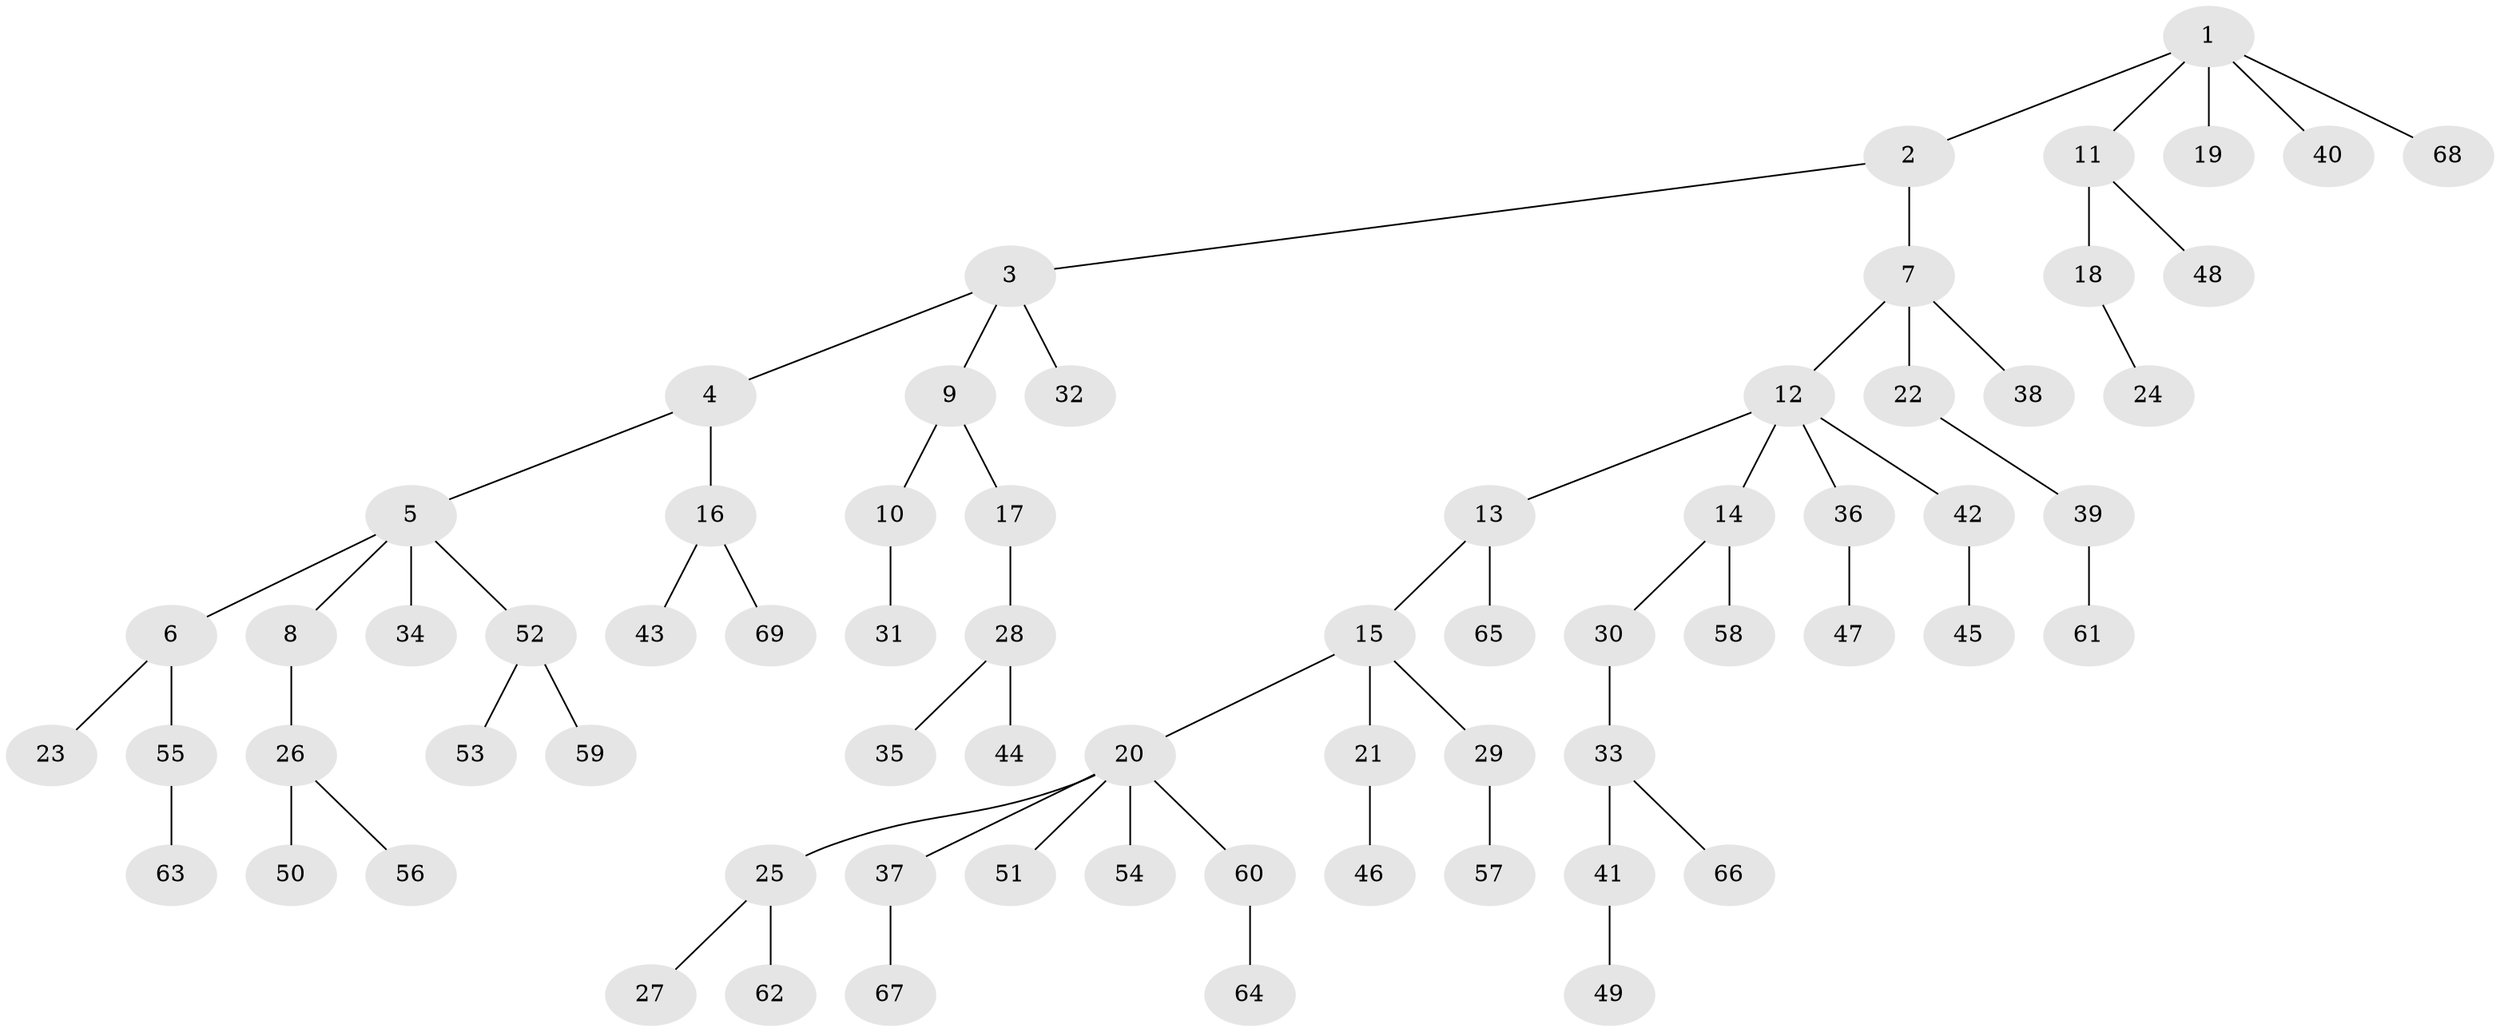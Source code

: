// Generated by graph-tools (version 1.1) at 2025/50/03/09/25 03:50:18]
// undirected, 69 vertices, 68 edges
graph export_dot {
graph [start="1"]
  node [color=gray90,style=filled];
  1;
  2;
  3;
  4;
  5;
  6;
  7;
  8;
  9;
  10;
  11;
  12;
  13;
  14;
  15;
  16;
  17;
  18;
  19;
  20;
  21;
  22;
  23;
  24;
  25;
  26;
  27;
  28;
  29;
  30;
  31;
  32;
  33;
  34;
  35;
  36;
  37;
  38;
  39;
  40;
  41;
  42;
  43;
  44;
  45;
  46;
  47;
  48;
  49;
  50;
  51;
  52;
  53;
  54;
  55;
  56;
  57;
  58;
  59;
  60;
  61;
  62;
  63;
  64;
  65;
  66;
  67;
  68;
  69;
  1 -- 2;
  1 -- 11;
  1 -- 19;
  1 -- 40;
  1 -- 68;
  2 -- 3;
  2 -- 7;
  3 -- 4;
  3 -- 9;
  3 -- 32;
  4 -- 5;
  4 -- 16;
  5 -- 6;
  5 -- 8;
  5 -- 34;
  5 -- 52;
  6 -- 23;
  6 -- 55;
  7 -- 12;
  7 -- 22;
  7 -- 38;
  8 -- 26;
  9 -- 10;
  9 -- 17;
  10 -- 31;
  11 -- 18;
  11 -- 48;
  12 -- 13;
  12 -- 14;
  12 -- 36;
  12 -- 42;
  13 -- 15;
  13 -- 65;
  14 -- 30;
  14 -- 58;
  15 -- 20;
  15 -- 21;
  15 -- 29;
  16 -- 43;
  16 -- 69;
  17 -- 28;
  18 -- 24;
  20 -- 25;
  20 -- 37;
  20 -- 51;
  20 -- 54;
  20 -- 60;
  21 -- 46;
  22 -- 39;
  25 -- 27;
  25 -- 62;
  26 -- 50;
  26 -- 56;
  28 -- 35;
  28 -- 44;
  29 -- 57;
  30 -- 33;
  33 -- 41;
  33 -- 66;
  36 -- 47;
  37 -- 67;
  39 -- 61;
  41 -- 49;
  42 -- 45;
  52 -- 53;
  52 -- 59;
  55 -- 63;
  60 -- 64;
}

